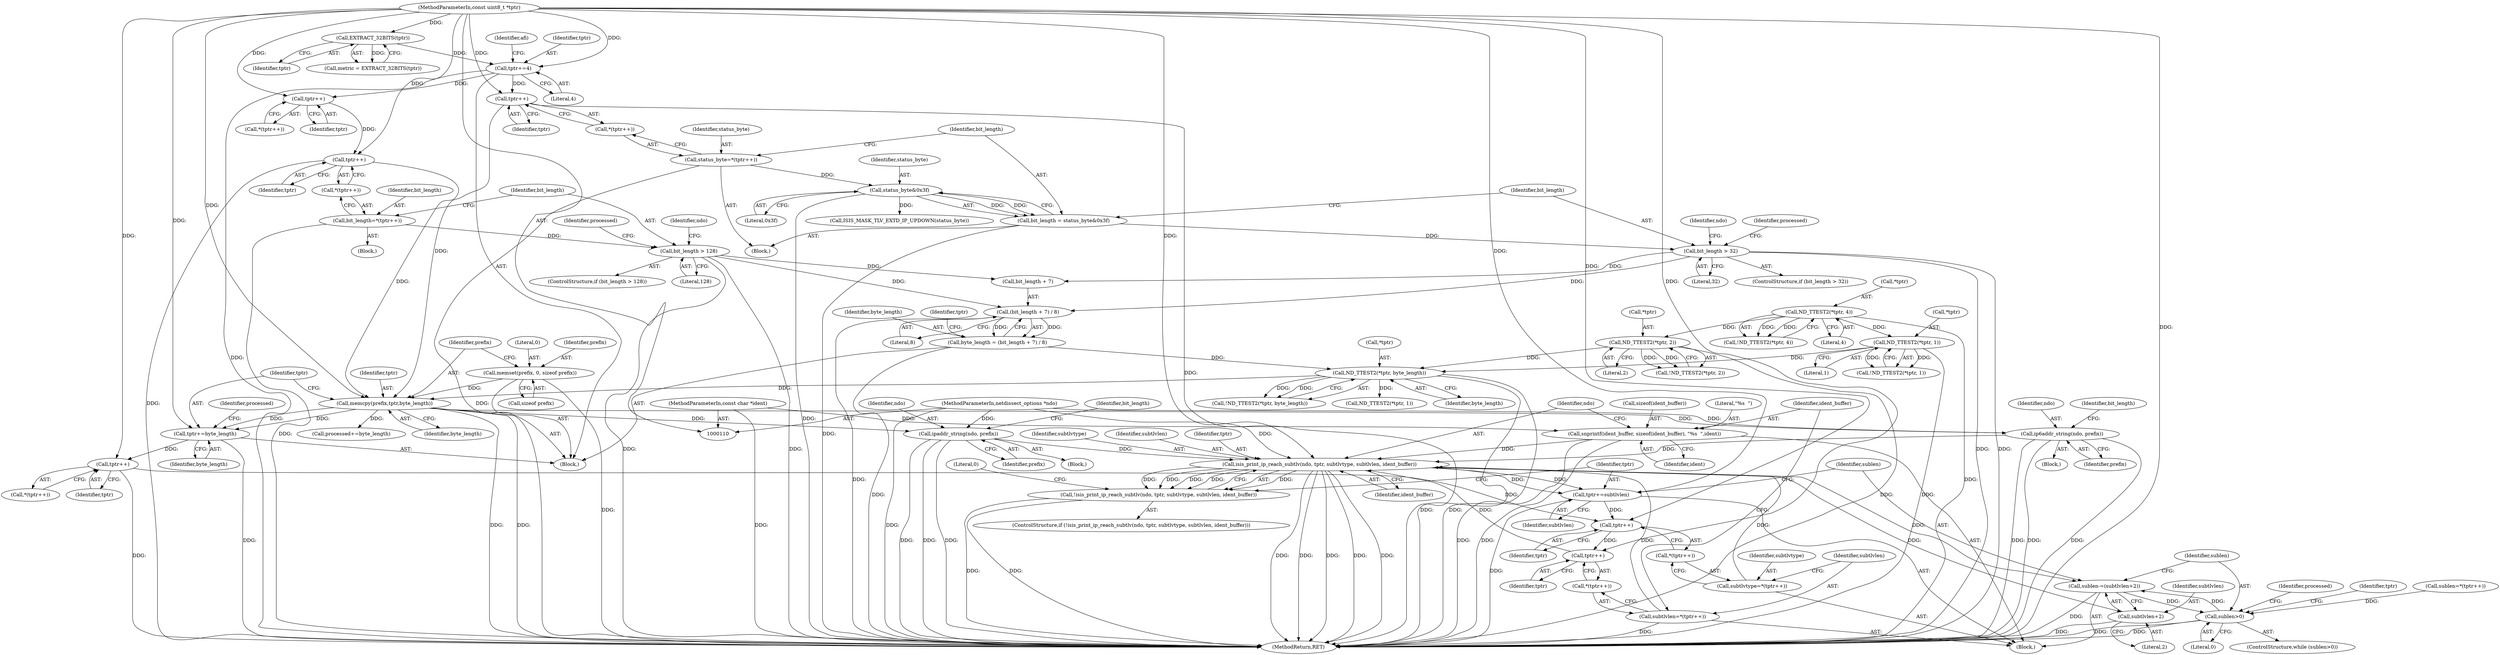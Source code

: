 digraph "0_tcpdump_979dcefd7b259e9e233f77fe1c5312793bfd948f@pointer" {
"1000406" [label="(Call,isis_print_ip_reach_subtlv(ndo, tptr, subtlvtype, subtlvlen, ident_buffer))"];
"1000288" [label="(Call,ip6addr_string(ndo, prefix))"];
"1000111" [label="(MethodParameterIn,netdissect_options *ndo)"];
"1000249" [label="(Call,memcpy(prefix,tptr,byte_length))"];
"1000244" [label="(Call,memset(prefix, 0, sizeof prefix))"];
"1000206" [label="(Call,tptr++)"];
"1000201" [label="(Call,tptr++)"];
"1000141" [label="(Call,tptr+=4)"];
"1000136" [label="(Call,EXTRACT_32BITS(tptr))"];
"1000112" [label="(MethodParameterIn,const uint8_t *tptr)"];
"1000160" [label="(Call,tptr++)"];
"1000238" [label="(Call,ND_TTEST2(*tptr, byte_length))"];
"1000151" [label="(Call,ND_TTEST2(*tptr, 1))"];
"1000128" [label="(Call,ND_TTEST2(*tptr, 4))"];
"1000192" [label="(Call,ND_TTEST2(*tptr, 2))"];
"1000229" [label="(Call,byte_length = (bit_length + 7) / 8)"];
"1000231" [label="(Call,(bit_length + 7) / 8)"];
"1000209" [label="(Call,bit_length > 128)"];
"1000203" [label="(Call,bit_length=*(tptr++))"];
"1000168" [label="(Call,bit_length > 32)"];
"1000162" [label="(Call,bit_length = status_byte&0x3f)"];
"1000164" [label="(Call,status_byte&0x3f)"];
"1000157" [label="(Call,status_byte=*(tptr++))"];
"1000271" [label="(Call,ipaddr_string(ndo, prefix))"];
"1000396" [label="(Call,tptr++)"];
"1000391" [label="(Call,tptr++)"];
"1000414" [label="(Call,tptr+=subtlvlen)"];
"1000406" [label="(Call,isis_print_ip_reach_subtlv(ndo, tptr, subtlvtype, subtlvlen, ident_buffer))"];
"1000388" [label="(Call,subtlvtype=*(tptr++))"];
"1000393" [label="(Call,subtlvlen=*(tptr++))"];
"1000398" [label="(Call,snprintf(ident_buffer, sizeof(ident_buffer), \"%s  \",ident))"];
"1000113" [label="(MethodParameterIn,const char *ident)"];
"1000362" [label="(Call,tptr++)"];
"1000253" [label="(Call,tptr+=byte_length)"];
"1000405" [label="(Call,!isis_print_ip_reach_subtlv(ndo, tptr, subtlvtype, subtlvlen, ident_buffer))"];
"1000417" [label="(Call,sublen-=(subtlvlen+2))"];
"1000376" [label="(Call,sublen>0)"];
"1000419" [label="(Call,subtlvlen+2)"];
"1000241" [label="(Identifier,byte_length)"];
"1000112" [label="(MethodParameterIn,const uint8_t *tptr)"];
"1000254" [label="(Identifier,tptr)"];
"1000231" [label="(Call,(bit_length + 7) / 8)"];
"1000229" [label="(Call,byte_length = (bit_length + 7) / 8)"];
"1000170" [label="(Literal,32)"];
"1000200" [label="(Call,*(tptr++))"];
"1000152" [label="(Call,*tptr)"];
"1000256" [label="(Call,processed+=byte_length)"];
"1000163" [label="(Identifier,bit_length)"];
"1000207" [label="(Identifier,tptr)"];
"1000249" [label="(Call,memcpy(prefix,tptr,byte_length))"];
"1000404" [label="(ControlStructure,if (!isis_print_ip_reach_subtlv(ndo, tptr, subtlvtype, subtlvlen, ident_buffer)))"];
"1000210" [label="(Identifier,bit_length)"];
"1000413" [label="(Literal,0)"];
"1000246" [label="(Literal,0)"];
"1000137" [label="(Identifier,tptr)"];
"1000289" [label="(Identifier,ndo)"];
"1000129" [label="(Call,*tptr)"];
"1000410" [label="(Identifier,subtlvlen)"];
"1000134" [label="(Call,metric = EXTRACT_32BITS(tptr))"];
"1000161" [label="(Identifier,tptr)"];
"1000157" [label="(Call,status_byte=*(tptr++))"];
"1000127" [label="(Call,!ND_TTEST2(*tptr, 4))"];
"1000257" [label="(Identifier,processed)"];
"1000424" [label="(MethodReturn,RET)"];
"1000271" [label="(Call,ipaddr_string(ndo, prefix))"];
"1000146" [label="(Identifier,afi)"];
"1000377" [label="(Identifier,sublen)"];
"1000394" [label="(Identifier,subtlvlen)"];
"1000230" [label="(Identifier,byte_length)"];
"1000195" [label="(Literal,2)"];
"1000403" [label="(Identifier,ident)"];
"1000245" [label="(Identifier,prefix)"];
"1000393" [label="(Call,subtlvlen=*(tptr++))"];
"1000128" [label="(Call,ND_TTEST2(*tptr, 4))"];
"1000398" [label="(Call,snprintf(ident_buffer, sizeof(ident_buffer), \"%s  \",ident))"];
"1000205" [label="(Call,*(tptr++))"];
"1000407" [label="(Identifier,ndo)"];
"1000419" [label="(Call,subtlvlen+2)"];
"1000203" [label="(Call,bit_length=*(tptr++))"];
"1000287" [label="(Block,)"];
"1000244" [label="(Call,memset(prefix, 0, sizeof prefix))"];
"1000131" [label="(Literal,4)"];
"1000406" [label="(Call,isis_print_ip_reach_subtlv(ndo, tptr, subtlvtype, subtlvlen, ident_buffer))"];
"1000162" [label="(Call,bit_length = status_byte&0x3f)"];
"1000202" [label="(Identifier,tptr)"];
"1000143" [label="(Literal,4)"];
"1000247" [label="(Call,sizeof prefix)"];
"1000291" [label="(Identifier,bit_length)"];
"1000238" [label="(Call,ND_TTEST2(*tptr, byte_length))"];
"1000141" [label="(Call,tptr+=4)"];
"1000250" [label="(Identifier,prefix)"];
"1000376" [label="(Call,sublen>0)"];
"1000191" [label="(Call,!ND_TTEST2(*tptr, 2))"];
"1000392" [label="(Identifier,tptr)"];
"1000389" [label="(Identifier,subtlvtype)"];
"1000273" [label="(Identifier,prefix)"];
"1000397" [label="(Identifier,tptr)"];
"1000288" [label="(Call,ip6addr_string(ndo, prefix))"];
"1000232" [label="(Call,bit_length + 7)"];
"1000183" [label="(Identifier,processed)"];
"1000395" [label="(Call,*(tptr++))"];
"1000251" [label="(Identifier,tptr)"];
"1000174" [label="(Identifier,ndo)"];
"1000414" [label="(Call,tptr+=subtlvlen)"];
"1000148" [label="(Block,)"];
"1000270" [label="(Block,)"];
"1000375" [label="(ControlStructure,while (sublen>0))"];
"1000192" [label="(Call,ND_TTEST2(*tptr, 2))"];
"1000363" [label="(Identifier,tptr)"];
"1000158" [label="(Identifier,status_byte)"];
"1000208" [label="(ControlStructure,if (bit_length > 128))"];
"1000154" [label="(Literal,1)"];
"1000418" [label="(Identifier,sublen)"];
"1000362" [label="(Call,tptr++)"];
"1000193" [label="(Call,*tptr)"];
"1000379" [label="(Block,)"];
"1000400" [label="(Call,sizeof(ident_buffer))"];
"1000215" [label="(Identifier,ndo)"];
"1000411" [label="(Identifier,ident_buffer)"];
"1000391" [label="(Call,tptr++)"];
"1000167" [label="(ControlStructure,if (bit_length > 32))"];
"1000417" [label="(Call,sublen-=(subtlvlen+2))"];
"1000423" [label="(Identifier,processed)"];
"1000420" [label="(Identifier,subtlvlen)"];
"1000204" [label="(Identifier,bit_length)"];
"1000384" [label="(Identifier,tptr)"];
"1000201" [label="(Call,tptr++)"];
"1000189" [label="(Block,)"];
"1000399" [label="(Identifier,ident_buffer)"];
"1000168" [label="(Call,bit_length > 32)"];
"1000390" [label="(Call,*(tptr++))"];
"1000272" [label="(Identifier,ndo)"];
"1000290" [label="(Identifier,prefix)"];
"1000165" [label="(Identifier,status_byte)"];
"1000164" [label="(Call,status_byte&0x3f)"];
"1000299" [label="(Call,ISIS_MASK_TLV_EXTD_IP_UPDOWN(status_byte))"];
"1000237" [label="(Call,!ND_TTEST2(*tptr, byte_length))"];
"1000169" [label="(Identifier,bit_length)"];
"1000113" [label="(MethodParameterIn,const char *ident)"];
"1000235" [label="(Literal,8)"];
"1000415" [label="(Identifier,tptr)"];
"1000388" [label="(Call,subtlvtype=*(tptr++))"];
"1000274" [label="(Identifier,bit_length)"];
"1000166" [label="(Literal,0x3f)"];
"1000111" [label="(MethodParameterIn,netdissect_options *ndo)"];
"1000206" [label="(Call,tptr++)"];
"1000160" [label="(Call,tptr++)"];
"1000252" [label="(Identifier,byte_length)"];
"1000361" [label="(Call,*(tptr++))"];
"1000408" [label="(Identifier,tptr)"];
"1000224" [label="(Identifier,processed)"];
"1000209" [label="(Call,bit_length > 128)"];
"1000151" [label="(Call,ND_TTEST2(*tptr, 1))"];
"1000150" [label="(Call,!ND_TTEST2(*tptr, 1))"];
"1000136" [label="(Call,EXTRACT_32BITS(tptr))"];
"1000253" [label="(Call,tptr+=byte_length)"];
"1000115" [label="(Block,)"];
"1000240" [label="(Identifier,tptr)"];
"1000396" [label="(Call,tptr++)"];
"1000416" [label="(Identifier,subtlvlen)"];
"1000142" [label="(Identifier,tptr)"];
"1000402" [label="(Literal,\"%s  \")"];
"1000359" [label="(Call,sublen=*(tptr++))"];
"1000353" [label="(Call,ND_TTEST2(*tptr, 1))"];
"1000378" [label="(Literal,0)"];
"1000409" [label="(Identifier,subtlvtype)"];
"1000421" [label="(Literal,2)"];
"1000405" [label="(Call,!isis_print_ip_reach_subtlv(ndo, tptr, subtlvtype, subtlvlen, ident_buffer))"];
"1000159" [label="(Call,*(tptr++))"];
"1000255" [label="(Identifier,byte_length)"];
"1000211" [label="(Literal,128)"];
"1000239" [label="(Call,*tptr)"];
"1000406" -> "1000405"  [label="AST: "];
"1000406" -> "1000411"  [label="CFG: "];
"1000407" -> "1000406"  [label="AST: "];
"1000408" -> "1000406"  [label="AST: "];
"1000409" -> "1000406"  [label="AST: "];
"1000410" -> "1000406"  [label="AST: "];
"1000411" -> "1000406"  [label="AST: "];
"1000405" -> "1000406"  [label="CFG: "];
"1000406" -> "1000424"  [label="DDG: "];
"1000406" -> "1000424"  [label="DDG: "];
"1000406" -> "1000424"  [label="DDG: "];
"1000406" -> "1000424"  [label="DDG: "];
"1000406" -> "1000424"  [label="DDG: "];
"1000406" -> "1000405"  [label="DDG: "];
"1000406" -> "1000405"  [label="DDG: "];
"1000406" -> "1000405"  [label="DDG: "];
"1000406" -> "1000405"  [label="DDG: "];
"1000406" -> "1000405"  [label="DDG: "];
"1000288" -> "1000406"  [label="DDG: "];
"1000271" -> "1000406"  [label="DDG: "];
"1000111" -> "1000406"  [label="DDG: "];
"1000396" -> "1000406"  [label="DDG: "];
"1000112" -> "1000406"  [label="DDG: "];
"1000388" -> "1000406"  [label="DDG: "];
"1000393" -> "1000406"  [label="DDG: "];
"1000398" -> "1000406"  [label="DDG: "];
"1000406" -> "1000414"  [label="DDG: "];
"1000406" -> "1000414"  [label="DDG: "];
"1000406" -> "1000417"  [label="DDG: "];
"1000406" -> "1000419"  [label="DDG: "];
"1000288" -> "1000287"  [label="AST: "];
"1000288" -> "1000290"  [label="CFG: "];
"1000289" -> "1000288"  [label="AST: "];
"1000290" -> "1000288"  [label="AST: "];
"1000291" -> "1000288"  [label="CFG: "];
"1000288" -> "1000424"  [label="DDG: "];
"1000288" -> "1000424"  [label="DDG: "];
"1000288" -> "1000424"  [label="DDG: "];
"1000111" -> "1000288"  [label="DDG: "];
"1000249" -> "1000288"  [label="DDG: "];
"1000111" -> "1000110"  [label="AST: "];
"1000111" -> "1000424"  [label="DDG: "];
"1000111" -> "1000271"  [label="DDG: "];
"1000249" -> "1000115"  [label="AST: "];
"1000249" -> "1000252"  [label="CFG: "];
"1000250" -> "1000249"  [label="AST: "];
"1000251" -> "1000249"  [label="AST: "];
"1000252" -> "1000249"  [label="AST: "];
"1000254" -> "1000249"  [label="CFG: "];
"1000249" -> "1000424"  [label="DDG: "];
"1000249" -> "1000424"  [label="DDG: "];
"1000244" -> "1000249"  [label="DDG: "];
"1000206" -> "1000249"  [label="DDG: "];
"1000160" -> "1000249"  [label="DDG: "];
"1000112" -> "1000249"  [label="DDG: "];
"1000238" -> "1000249"  [label="DDG: "];
"1000249" -> "1000253"  [label="DDG: "];
"1000249" -> "1000253"  [label="DDG: "];
"1000249" -> "1000256"  [label="DDG: "];
"1000249" -> "1000271"  [label="DDG: "];
"1000244" -> "1000115"  [label="AST: "];
"1000244" -> "1000247"  [label="CFG: "];
"1000245" -> "1000244"  [label="AST: "];
"1000246" -> "1000244"  [label="AST: "];
"1000247" -> "1000244"  [label="AST: "];
"1000250" -> "1000244"  [label="CFG: "];
"1000244" -> "1000424"  [label="DDG: "];
"1000206" -> "1000205"  [label="AST: "];
"1000206" -> "1000207"  [label="CFG: "];
"1000207" -> "1000206"  [label="AST: "];
"1000205" -> "1000206"  [label="CFG: "];
"1000206" -> "1000424"  [label="DDG: "];
"1000201" -> "1000206"  [label="DDG: "];
"1000112" -> "1000206"  [label="DDG: "];
"1000201" -> "1000200"  [label="AST: "];
"1000201" -> "1000202"  [label="CFG: "];
"1000202" -> "1000201"  [label="AST: "];
"1000200" -> "1000201"  [label="CFG: "];
"1000141" -> "1000201"  [label="DDG: "];
"1000112" -> "1000201"  [label="DDG: "];
"1000141" -> "1000115"  [label="AST: "];
"1000141" -> "1000143"  [label="CFG: "];
"1000142" -> "1000141"  [label="AST: "];
"1000143" -> "1000141"  [label="AST: "];
"1000146" -> "1000141"  [label="CFG: "];
"1000141" -> "1000424"  [label="DDG: "];
"1000136" -> "1000141"  [label="DDG: "];
"1000112" -> "1000141"  [label="DDG: "];
"1000141" -> "1000160"  [label="DDG: "];
"1000136" -> "1000134"  [label="AST: "];
"1000136" -> "1000137"  [label="CFG: "];
"1000137" -> "1000136"  [label="AST: "];
"1000134" -> "1000136"  [label="CFG: "];
"1000136" -> "1000134"  [label="DDG: "];
"1000112" -> "1000136"  [label="DDG: "];
"1000112" -> "1000110"  [label="AST: "];
"1000112" -> "1000424"  [label="DDG: "];
"1000112" -> "1000160"  [label="DDG: "];
"1000112" -> "1000253"  [label="DDG: "];
"1000112" -> "1000362"  [label="DDG: "];
"1000112" -> "1000391"  [label="DDG: "];
"1000112" -> "1000396"  [label="DDG: "];
"1000112" -> "1000414"  [label="DDG: "];
"1000160" -> "1000159"  [label="AST: "];
"1000160" -> "1000161"  [label="CFG: "];
"1000161" -> "1000160"  [label="AST: "];
"1000159" -> "1000160"  [label="CFG: "];
"1000160" -> "1000424"  [label="DDG: "];
"1000238" -> "1000237"  [label="AST: "];
"1000238" -> "1000241"  [label="CFG: "];
"1000239" -> "1000238"  [label="AST: "];
"1000241" -> "1000238"  [label="AST: "];
"1000237" -> "1000238"  [label="CFG: "];
"1000238" -> "1000424"  [label="DDG: "];
"1000238" -> "1000424"  [label="DDG: "];
"1000238" -> "1000237"  [label="DDG: "];
"1000238" -> "1000237"  [label="DDG: "];
"1000151" -> "1000238"  [label="DDG: "];
"1000192" -> "1000238"  [label="DDG: "];
"1000229" -> "1000238"  [label="DDG: "];
"1000238" -> "1000353"  [label="DDG: "];
"1000151" -> "1000150"  [label="AST: "];
"1000151" -> "1000154"  [label="CFG: "];
"1000152" -> "1000151"  [label="AST: "];
"1000154" -> "1000151"  [label="AST: "];
"1000150" -> "1000151"  [label="CFG: "];
"1000151" -> "1000424"  [label="DDG: "];
"1000151" -> "1000150"  [label="DDG: "];
"1000151" -> "1000150"  [label="DDG: "];
"1000128" -> "1000151"  [label="DDG: "];
"1000128" -> "1000127"  [label="AST: "];
"1000128" -> "1000131"  [label="CFG: "];
"1000129" -> "1000128"  [label="AST: "];
"1000131" -> "1000128"  [label="AST: "];
"1000127" -> "1000128"  [label="CFG: "];
"1000128" -> "1000424"  [label="DDG: "];
"1000128" -> "1000127"  [label="DDG: "];
"1000128" -> "1000127"  [label="DDG: "];
"1000128" -> "1000192"  [label="DDG: "];
"1000192" -> "1000191"  [label="AST: "];
"1000192" -> "1000195"  [label="CFG: "];
"1000193" -> "1000192"  [label="AST: "];
"1000195" -> "1000192"  [label="AST: "];
"1000191" -> "1000192"  [label="CFG: "];
"1000192" -> "1000424"  [label="DDG: "];
"1000192" -> "1000191"  [label="DDG: "];
"1000192" -> "1000191"  [label="DDG: "];
"1000229" -> "1000115"  [label="AST: "];
"1000229" -> "1000231"  [label="CFG: "];
"1000230" -> "1000229"  [label="AST: "];
"1000231" -> "1000229"  [label="AST: "];
"1000240" -> "1000229"  [label="CFG: "];
"1000229" -> "1000424"  [label="DDG: "];
"1000231" -> "1000229"  [label="DDG: "];
"1000231" -> "1000229"  [label="DDG: "];
"1000231" -> "1000235"  [label="CFG: "];
"1000232" -> "1000231"  [label="AST: "];
"1000235" -> "1000231"  [label="AST: "];
"1000231" -> "1000424"  [label="DDG: "];
"1000209" -> "1000231"  [label="DDG: "];
"1000168" -> "1000231"  [label="DDG: "];
"1000209" -> "1000208"  [label="AST: "];
"1000209" -> "1000211"  [label="CFG: "];
"1000210" -> "1000209"  [label="AST: "];
"1000211" -> "1000209"  [label="AST: "];
"1000215" -> "1000209"  [label="CFG: "];
"1000224" -> "1000209"  [label="CFG: "];
"1000209" -> "1000424"  [label="DDG: "];
"1000209" -> "1000424"  [label="DDG: "];
"1000203" -> "1000209"  [label="DDG: "];
"1000209" -> "1000232"  [label="DDG: "];
"1000203" -> "1000189"  [label="AST: "];
"1000203" -> "1000205"  [label="CFG: "];
"1000204" -> "1000203"  [label="AST: "];
"1000205" -> "1000203"  [label="AST: "];
"1000210" -> "1000203"  [label="CFG: "];
"1000203" -> "1000424"  [label="DDG: "];
"1000168" -> "1000167"  [label="AST: "];
"1000168" -> "1000170"  [label="CFG: "];
"1000169" -> "1000168"  [label="AST: "];
"1000170" -> "1000168"  [label="AST: "];
"1000174" -> "1000168"  [label="CFG: "];
"1000183" -> "1000168"  [label="CFG: "];
"1000168" -> "1000424"  [label="DDG: "];
"1000168" -> "1000424"  [label="DDG: "];
"1000162" -> "1000168"  [label="DDG: "];
"1000168" -> "1000232"  [label="DDG: "];
"1000162" -> "1000148"  [label="AST: "];
"1000162" -> "1000164"  [label="CFG: "];
"1000163" -> "1000162"  [label="AST: "];
"1000164" -> "1000162"  [label="AST: "];
"1000169" -> "1000162"  [label="CFG: "];
"1000162" -> "1000424"  [label="DDG: "];
"1000164" -> "1000162"  [label="DDG: "];
"1000164" -> "1000162"  [label="DDG: "];
"1000164" -> "1000166"  [label="CFG: "];
"1000165" -> "1000164"  [label="AST: "];
"1000166" -> "1000164"  [label="AST: "];
"1000164" -> "1000424"  [label="DDG: "];
"1000157" -> "1000164"  [label="DDG: "];
"1000164" -> "1000299"  [label="DDG: "];
"1000157" -> "1000148"  [label="AST: "];
"1000157" -> "1000159"  [label="CFG: "];
"1000158" -> "1000157"  [label="AST: "];
"1000159" -> "1000157"  [label="AST: "];
"1000163" -> "1000157"  [label="CFG: "];
"1000157" -> "1000424"  [label="DDG: "];
"1000271" -> "1000270"  [label="AST: "];
"1000271" -> "1000273"  [label="CFG: "];
"1000272" -> "1000271"  [label="AST: "];
"1000273" -> "1000271"  [label="AST: "];
"1000274" -> "1000271"  [label="CFG: "];
"1000271" -> "1000424"  [label="DDG: "];
"1000271" -> "1000424"  [label="DDG: "];
"1000271" -> "1000424"  [label="DDG: "];
"1000396" -> "1000395"  [label="AST: "];
"1000396" -> "1000397"  [label="CFG: "];
"1000397" -> "1000396"  [label="AST: "];
"1000395" -> "1000396"  [label="CFG: "];
"1000391" -> "1000396"  [label="DDG: "];
"1000391" -> "1000390"  [label="AST: "];
"1000391" -> "1000392"  [label="CFG: "];
"1000392" -> "1000391"  [label="AST: "];
"1000390" -> "1000391"  [label="CFG: "];
"1000414" -> "1000391"  [label="DDG: "];
"1000362" -> "1000391"  [label="DDG: "];
"1000414" -> "1000379"  [label="AST: "];
"1000414" -> "1000416"  [label="CFG: "];
"1000415" -> "1000414"  [label="AST: "];
"1000416" -> "1000414"  [label="AST: "];
"1000418" -> "1000414"  [label="CFG: "];
"1000414" -> "1000424"  [label="DDG: "];
"1000388" -> "1000379"  [label="AST: "];
"1000388" -> "1000390"  [label="CFG: "];
"1000389" -> "1000388"  [label="AST: "];
"1000390" -> "1000388"  [label="AST: "];
"1000394" -> "1000388"  [label="CFG: "];
"1000393" -> "1000379"  [label="AST: "];
"1000393" -> "1000395"  [label="CFG: "];
"1000394" -> "1000393"  [label="AST: "];
"1000395" -> "1000393"  [label="AST: "];
"1000399" -> "1000393"  [label="CFG: "];
"1000393" -> "1000424"  [label="DDG: "];
"1000398" -> "1000379"  [label="AST: "];
"1000398" -> "1000403"  [label="CFG: "];
"1000399" -> "1000398"  [label="AST: "];
"1000400" -> "1000398"  [label="AST: "];
"1000402" -> "1000398"  [label="AST: "];
"1000403" -> "1000398"  [label="AST: "];
"1000407" -> "1000398"  [label="CFG: "];
"1000398" -> "1000424"  [label="DDG: "];
"1000398" -> "1000424"  [label="DDG: "];
"1000113" -> "1000398"  [label="DDG: "];
"1000113" -> "1000110"  [label="AST: "];
"1000113" -> "1000424"  [label="DDG: "];
"1000362" -> "1000361"  [label="AST: "];
"1000362" -> "1000363"  [label="CFG: "];
"1000363" -> "1000362"  [label="AST: "];
"1000361" -> "1000362"  [label="CFG: "];
"1000362" -> "1000424"  [label="DDG: "];
"1000253" -> "1000362"  [label="DDG: "];
"1000253" -> "1000115"  [label="AST: "];
"1000253" -> "1000255"  [label="CFG: "];
"1000254" -> "1000253"  [label="AST: "];
"1000255" -> "1000253"  [label="AST: "];
"1000257" -> "1000253"  [label="CFG: "];
"1000253" -> "1000424"  [label="DDG: "];
"1000405" -> "1000404"  [label="AST: "];
"1000413" -> "1000405"  [label="CFG: "];
"1000415" -> "1000405"  [label="CFG: "];
"1000405" -> "1000424"  [label="DDG: "];
"1000405" -> "1000424"  [label="DDG: "];
"1000417" -> "1000379"  [label="AST: "];
"1000417" -> "1000419"  [label="CFG: "];
"1000418" -> "1000417"  [label="AST: "];
"1000419" -> "1000417"  [label="AST: "];
"1000377" -> "1000417"  [label="CFG: "];
"1000417" -> "1000424"  [label="DDG: "];
"1000417" -> "1000376"  [label="DDG: "];
"1000376" -> "1000417"  [label="DDG: "];
"1000376" -> "1000375"  [label="AST: "];
"1000376" -> "1000378"  [label="CFG: "];
"1000377" -> "1000376"  [label="AST: "];
"1000378" -> "1000376"  [label="AST: "];
"1000384" -> "1000376"  [label="CFG: "];
"1000423" -> "1000376"  [label="CFG: "];
"1000376" -> "1000424"  [label="DDG: "];
"1000376" -> "1000424"  [label="DDG: "];
"1000359" -> "1000376"  [label="DDG: "];
"1000419" -> "1000421"  [label="CFG: "];
"1000420" -> "1000419"  [label="AST: "];
"1000421" -> "1000419"  [label="AST: "];
"1000419" -> "1000424"  [label="DDG: "];
}
